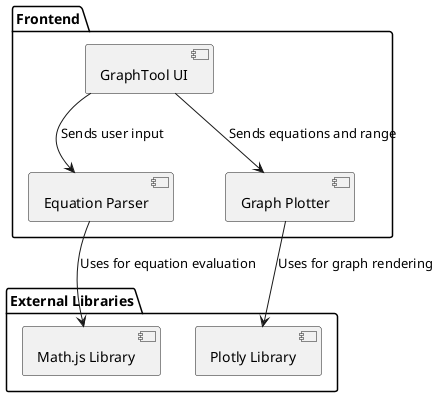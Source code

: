 @startuml
package "Frontend" {
  [GraphTool UI]
  [Equation Parser]
  [Graph Plotter]
}

package "External Libraries" {
  [Math.js Library]
  [Plotly Library]
}

[GraphTool UI] --> [Equation Parser] : Sends user input
[Equation Parser] --> [Math.js Library] : Uses for equation evaluation
[GraphTool UI] --> [Graph Plotter] : Sends equations and range
[Graph Plotter] --> [Plotly Library] : Uses for graph rendering
@enduml
